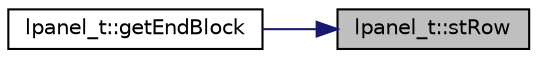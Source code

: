 digraph "lpanel_t::stRow"
{
 // LATEX_PDF_SIZE
  edge [fontname="Helvetica",fontsize="10",labelfontname="Helvetica",labelfontsize="10"];
  node [fontname="Helvetica",fontsize="10",shape=record];
  rankdir="RL";
  Node1 [label="lpanel_t::stRow",height=0.2,width=0.4,color="black", fillcolor="grey75", style="filled", fontcolor="black",tooltip=" "];
  Node1 -> Node2 [dir="back",color="midnightblue",fontsize="10",style="solid",fontname="Helvetica"];
  Node2 [label="lpanel_t::getEndBlock",height=0.2,width=0.4,color="black", fillcolor="white", style="filled",URL="$classlpanel__t.html#ab9247b4cc7590c7752ad3580a36a5ba9",tooltip=" "];
}
